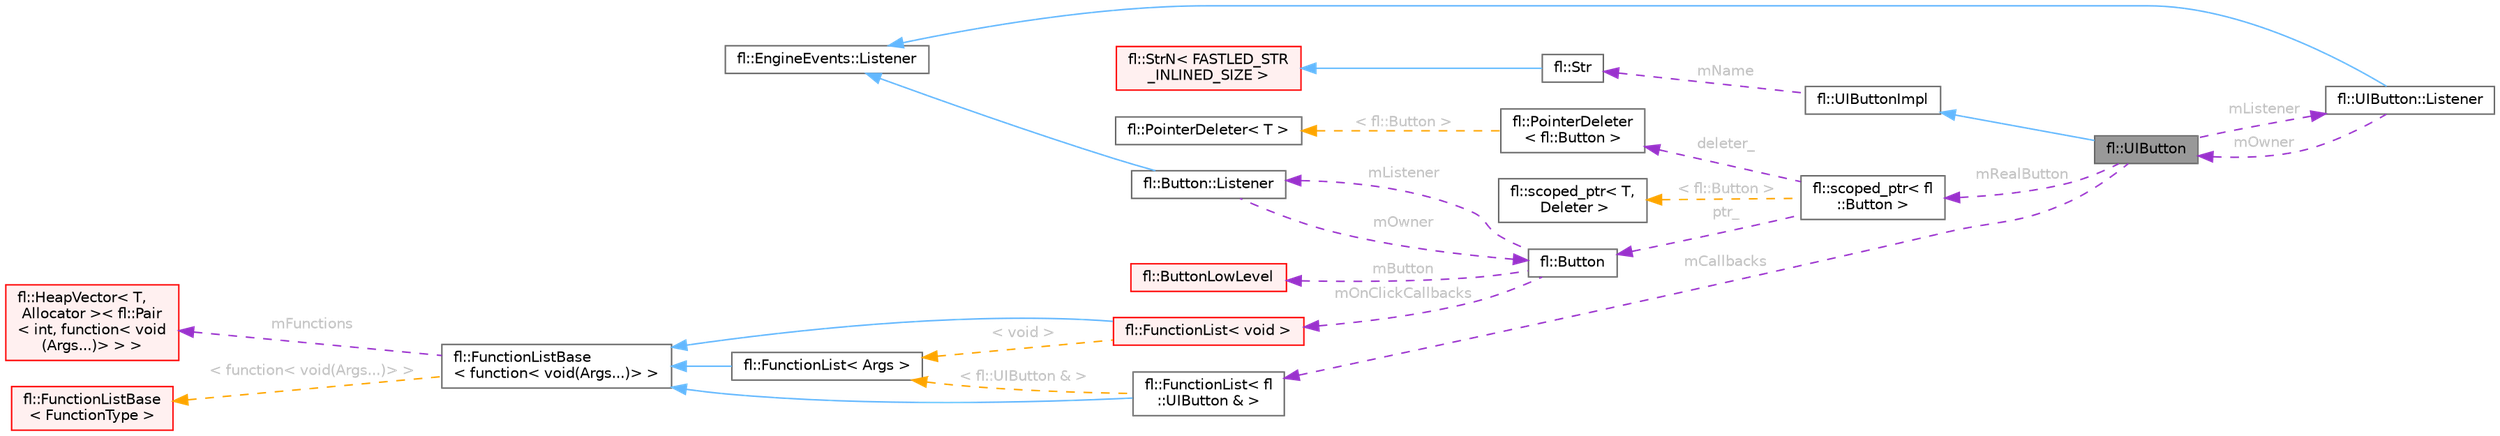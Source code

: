 digraph "fl::UIButton"
{
 // INTERACTIVE_SVG=YES
 // LATEX_PDF_SIZE
  bgcolor="transparent";
  edge [fontname=Helvetica,fontsize=10,labelfontname=Helvetica,labelfontsize=10];
  node [fontname=Helvetica,fontsize=10,shape=box,height=0.2,width=0.4];
  rankdir="LR";
  Node1 [id="Node000001",label="fl::UIButton",height=0.2,width=0.4,color="gray40", fillcolor="grey60", style="filled", fontcolor="black",tooltip=" "];
  Node2 -> Node1 [id="edge1_Node000001_Node000002",dir="back",color="steelblue1",style="solid",tooltip=" "];
  Node2 [id="Node000002",label="fl::UIButtonImpl",height=0.2,width=0.4,color="gray40", fillcolor="white", style="filled",URL="$d6/d8d/classfl_1_1_u_i_button_impl.html",tooltip=" "];
  Node3 -> Node2 [id="edge2_Node000002_Node000003",dir="back",color="darkorchid3",style="dashed",tooltip=" ",label=" mName",fontcolor="grey" ];
  Node3 [id="Node000003",label="fl::Str",height=0.2,width=0.4,color="gray40", fillcolor="white", style="filled",URL="$d2/d24/classfl_1_1_str.html",tooltip=" "];
  Node4 -> Node3 [id="edge3_Node000003_Node000004",dir="back",color="steelblue1",style="solid",tooltip=" "];
  Node4 [id="Node000004",label="fl::StrN\< FASTLED_STR\l_INLINED_SIZE \>",height=0.2,width=0.4,color="red", fillcolor="#FFF0F0", style="filled",URL="$dc/d96/classfl_1_1_str_n.html",tooltip=" "];
  Node6 -> Node1 [id="edge4_Node000001_Node000006",dir="back",color="darkorchid3",style="dashed",tooltip=" ",label=" mCallbacks",fontcolor="grey" ];
  Node6 [id="Node000006",label="fl::FunctionList\< fl\l::UIButton & \>",height=0.2,width=0.4,color="gray40", fillcolor="white", style="filled",URL="$d1/d5d/classfl_1_1_function_list.html",tooltip=" "];
  Node7 -> Node6 [id="edge5_Node000006_Node000007",dir="back",color="steelblue1",style="solid",tooltip=" "];
  Node7 [id="Node000007",label="fl::FunctionListBase\l\< function\< void(Args...)\> \>",height=0.2,width=0.4,color="gray40", fillcolor="white", style="filled",URL="$d7/de3/classfl_1_1_function_list_base.html",tooltip=" "];
  Node8 -> Node7 [id="edge6_Node000007_Node000008",dir="back",color="darkorchid3",style="dashed",tooltip=" ",label=" mFunctions",fontcolor="grey" ];
  Node8 [id="Node000008",label="fl::HeapVector\< T,\l Allocator \>\< fl::Pair\l\< int, function\< void\l(Args...)\> \> \>",height=0.2,width=0.4,color="red", fillcolor="#FFF0F0", style="filled",URL="$db/ddd/classfl_1_1_heap_vector.html",tooltip=" "];
  Node11 -> Node7 [id="edge7_Node000007_Node000011",dir="back",color="orange",style="dashed",tooltip=" ",label=" \< function\< void(Args...)\> \>",fontcolor="grey" ];
  Node11 [id="Node000011",label="fl::FunctionListBase\l\< FunctionType \>",height=0.2,width=0.4,color="red", fillcolor="#FFF0F0", style="filled",URL="$d7/de3/classfl_1_1_function_list_base.html",tooltip=" "];
  Node13 -> Node6 [id="edge8_Node000006_Node000013",dir="back",color="orange",style="dashed",tooltip=" ",label=" \< fl::UIButton & \>",fontcolor="grey" ];
  Node13 [id="Node000013",label="fl::FunctionList\< Args \>",height=0.2,width=0.4,color="gray40", fillcolor="white", style="filled",URL="$d1/d5d/classfl_1_1_function_list.html",tooltip=" "];
  Node7 -> Node13 [id="edge9_Node000013_Node000007",dir="back",color="steelblue1",style="solid",tooltip=" "];
  Node14 -> Node1 [id="edge10_Node000001_Node000014",dir="back",color="darkorchid3",style="dashed",tooltip=" ",label=" mListener",fontcolor="grey" ];
  Node14 [id="Node000014",label="fl::UIButton::Listener",height=0.2,width=0.4,color="gray40", fillcolor="white", style="filled",URL="$d2/d68/structfl_1_1_u_i_button_1_1_listener.html",tooltip=" "];
  Node15 -> Node14 [id="edge11_Node000014_Node000015",dir="back",color="steelblue1",style="solid",tooltip=" "];
  Node15 [id="Node000015",label="fl::EngineEvents::Listener",height=0.2,width=0.4,color="gray40", fillcolor="white", style="filled",URL="$db/da2/classfl_1_1_engine_events_1_1_listener.html",tooltip=" "];
  Node1 -> Node14 [id="edge12_Node000014_Node000001",dir="back",color="darkorchid3",style="dashed",tooltip=" ",label=" mOwner",fontcolor="grey" ];
  Node16 -> Node1 [id="edge13_Node000001_Node000016",dir="back",color="darkorchid3",style="dashed",tooltip=" ",label=" mRealButton",fontcolor="grey" ];
  Node16 [id="Node000016",label="fl::scoped_ptr\< fl\l::Button \>",height=0.2,width=0.4,color="gray40", fillcolor="white", style="filled",URL="$df/d0b/classfl_1_1scoped__ptr.html",tooltip=" "];
  Node17 -> Node16 [id="edge14_Node000016_Node000017",dir="back",color="darkorchid3",style="dashed",tooltip=" ",label=" ptr_",fontcolor="grey" ];
  Node17 [id="Node000017",label="fl::Button",height=0.2,width=0.4,color="gray40", fillcolor="white", style="filled",URL="$d3/d85/classfl_1_1_button.html",tooltip=" "];
  Node18 -> Node17 [id="edge15_Node000017_Node000018",dir="back",color="darkorchid3",style="dashed",tooltip=" ",label=" mButton",fontcolor="grey" ];
  Node18 [id="Node000018",label="fl::ButtonLowLevel",height=0.2,width=0.4,color="red", fillcolor="#FFF0F0", style="filled",URL="$dd/d6e/classfl_1_1_button_low_level.html",tooltip=" "];
  Node20 -> Node17 [id="edge16_Node000017_Node000020",dir="back",color="darkorchid3",style="dashed",tooltip=" ",label=" mListener",fontcolor="grey" ];
  Node20 [id="Node000020",label="fl::Button::Listener",height=0.2,width=0.4,color="gray40", fillcolor="white", style="filled",URL="$da/d31/structfl_1_1_button_1_1_listener.html",tooltip=" "];
  Node15 -> Node20 [id="edge17_Node000020_Node000015",dir="back",color="steelblue1",style="solid",tooltip=" "];
  Node17 -> Node20 [id="edge18_Node000020_Node000017",dir="back",color="darkorchid3",style="dashed",tooltip=" ",label=" mOwner",fontcolor="grey" ];
  Node21 -> Node17 [id="edge19_Node000017_Node000021",dir="back",color="darkorchid3",style="dashed",tooltip=" ",label=" mOnClickCallbacks",fontcolor="grey" ];
  Node21 [id="Node000021",label="fl::FunctionList\< void \>",height=0.2,width=0.4,color="red", fillcolor="#FFF0F0", style="filled",URL="$d9/df5/classfl_1_1_function_list_3_01void_01_4.html",tooltip=" "];
  Node7 -> Node21 [id="edge20_Node000021_Node000007",dir="back",color="steelblue1",style="solid",tooltip=" "];
  Node13 -> Node21 [id="edge21_Node000021_Node000013",dir="back",color="orange",style="dashed",tooltip=" ",label=" \< void \>",fontcolor="grey" ];
  Node24 -> Node16 [id="edge22_Node000016_Node000024",dir="back",color="darkorchid3",style="dashed",tooltip=" ",label=" deleter_",fontcolor="grey" ];
  Node24 [id="Node000024",label="fl::PointerDeleter\l\< fl::Button \>",height=0.2,width=0.4,color="gray40", fillcolor="white", style="filled",URL="$d8/d3d/structfl_1_1_pointer_deleter.html",tooltip=" "];
  Node25 -> Node24 [id="edge23_Node000024_Node000025",dir="back",color="orange",style="dashed",tooltip=" ",label=" \< fl::Button \>",fontcolor="grey" ];
  Node25 [id="Node000025",label="fl::PointerDeleter\< T \>",height=0.2,width=0.4,color="gray40", fillcolor="white", style="filled",URL="$d8/d3d/structfl_1_1_pointer_deleter.html",tooltip=" "];
  Node26 -> Node16 [id="edge24_Node000016_Node000026",dir="back",color="orange",style="dashed",tooltip=" ",label=" \< fl::Button \>",fontcolor="grey" ];
  Node26 [id="Node000026",label="fl::scoped_ptr\< T,\l Deleter \>",height=0.2,width=0.4,color="gray40", fillcolor="white", style="filled",URL="$df/d0b/classfl_1_1scoped__ptr.html",tooltip=" "];
}
